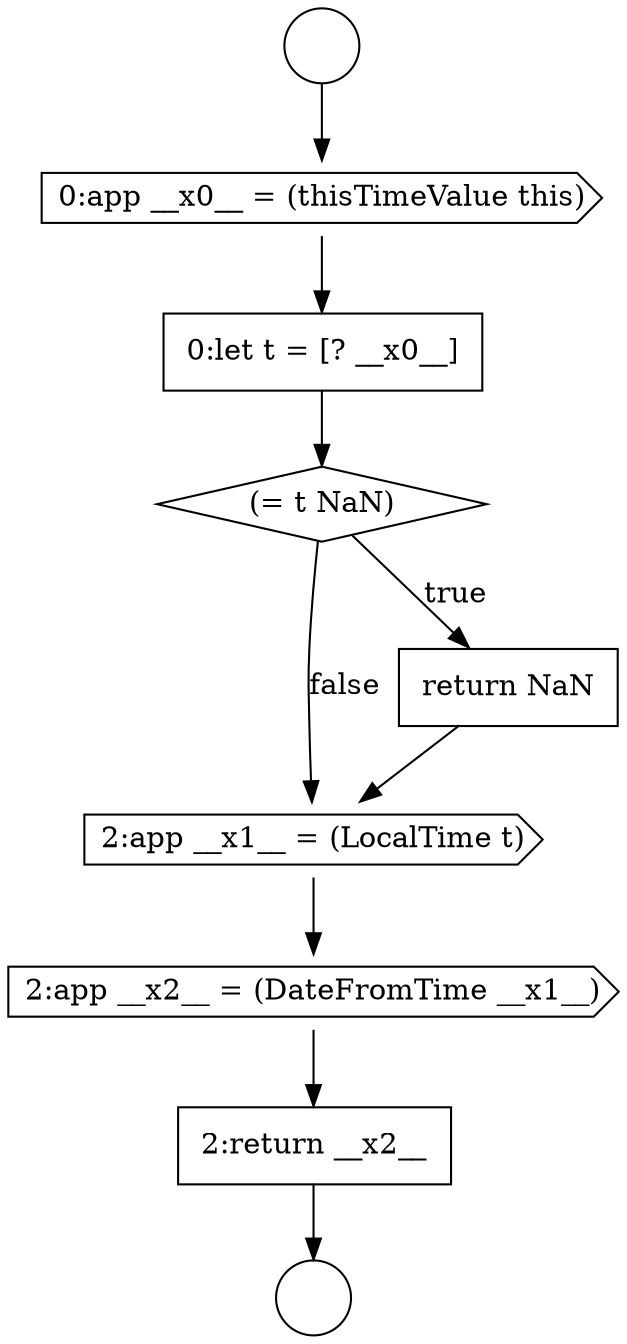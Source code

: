digraph {
  node13283 [shape=cds, label=<<font color="black">2:app __x2__ = (DateFromTime __x1__)</font>> color="black" fillcolor="white" style=filled]
  node13276 [shape=circle label=" " color="black" fillcolor="white" style=filled]
  node13280 [shape=diamond, label=<<font color="black">(= t NaN)</font>> color="black" fillcolor="white" style=filled]
  node13282 [shape=cds, label=<<font color="black">2:app __x1__ = (LocalTime t)</font>> color="black" fillcolor="white" style=filled]
  node13277 [shape=circle label=" " color="black" fillcolor="white" style=filled]
  node13281 [shape=none, margin=0, label=<<font color="black">
    <table border="0" cellborder="1" cellspacing="0" cellpadding="10">
      <tr><td align="left">return NaN</td></tr>
    </table>
  </font>> color="black" fillcolor="white" style=filled]
  node13278 [shape=cds, label=<<font color="black">0:app __x0__ = (thisTimeValue this)</font>> color="black" fillcolor="white" style=filled]
  node13284 [shape=none, margin=0, label=<<font color="black">
    <table border="0" cellborder="1" cellspacing="0" cellpadding="10">
      <tr><td align="left">2:return __x2__</td></tr>
    </table>
  </font>> color="black" fillcolor="white" style=filled]
  node13279 [shape=none, margin=0, label=<<font color="black">
    <table border="0" cellborder="1" cellspacing="0" cellpadding="10">
      <tr><td align="left">0:let t = [? __x0__]</td></tr>
    </table>
  </font>> color="black" fillcolor="white" style=filled]
  node13278 -> node13279 [ color="black"]
  node13282 -> node13283 [ color="black"]
  node13284 -> node13277 [ color="black"]
  node13279 -> node13280 [ color="black"]
  node13283 -> node13284 [ color="black"]
  node13281 -> node13282 [ color="black"]
  node13276 -> node13278 [ color="black"]
  node13280 -> node13281 [label=<<font color="black">true</font>> color="black"]
  node13280 -> node13282 [label=<<font color="black">false</font>> color="black"]
}
